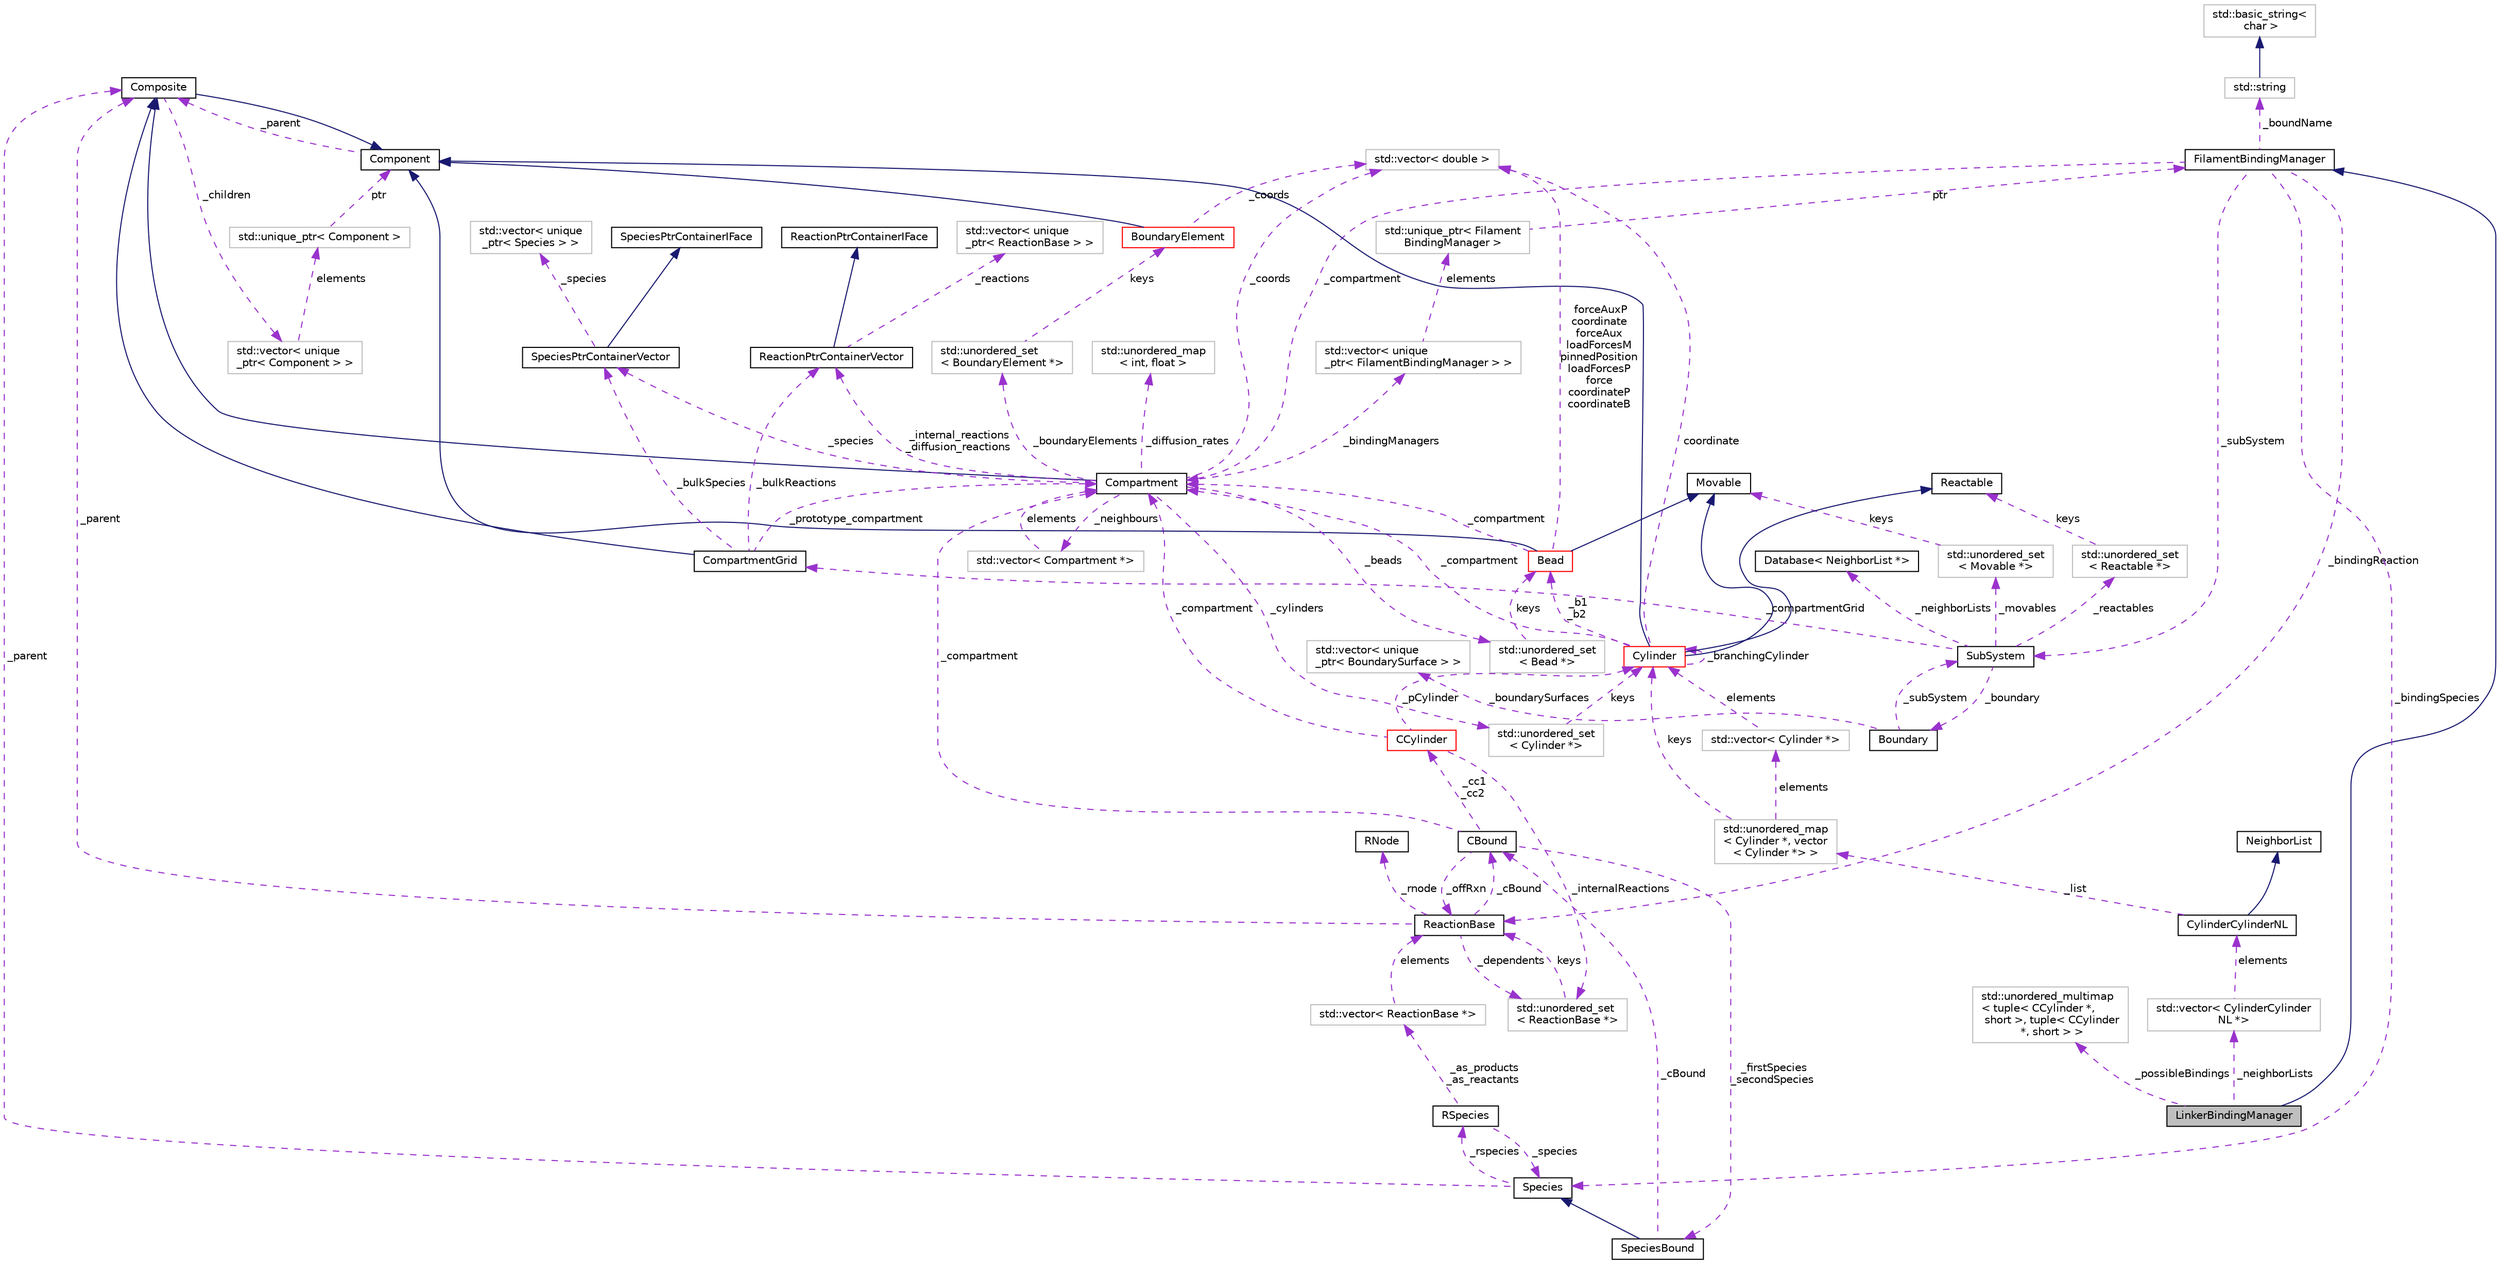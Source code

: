 digraph "LinkerBindingManager"
{
 // INTERACTIVE_SVG=YES
  edge [fontname="Helvetica",fontsize="10",labelfontname="Helvetica",labelfontsize="10"];
  node [fontname="Helvetica",fontsize="10",shape=record];
  Node2 [label="LinkerBindingManager",height=0.2,width=0.4,color="black", fillcolor="grey75", style="filled", fontcolor="black"];
  Node3 -> Node2 [dir="back",color="midnightblue",fontsize="10",style="solid",fontname="Helvetica"];
  Node3 [label="FilamentBindingManager",height=0.2,width=0.4,color="black", fillcolor="white", style="filled",URL="$classFilamentBindingManager.html",tooltip="To store and manage binding reactions. "];
  Node4 -> Node3 [dir="back",color="darkorchid3",fontsize="10",style="dashed",label=" _compartment" ,fontname="Helvetica"];
  Node4 [label="Compartment",height=0.2,width=0.4,color="black", fillcolor="white", style="filled",URL="$classCompartment.html",tooltip="A container or holding Species and Reactions. "];
  Node5 -> Node4 [dir="back",color="midnightblue",fontsize="10",style="solid",fontname="Helvetica"];
  Node5 [label="Composite",height=0.2,width=0.4,color="black", fillcolor="white", style="filled",URL="$classComposite.html",tooltip="The aggregating class for the Composite pattern. "];
  Node6 -> Node5 [dir="back",color="midnightblue",fontsize="10",style="solid",fontname="Helvetica"];
  Node6 [label="Component",height=0.2,width=0.4,color="black", fillcolor="white", style="filled",URL="$classComponent.html",tooltip="The base class for the Composite pattern hieararchy. "];
  Node5 -> Node6 [dir="back",color="darkorchid3",fontsize="10",style="dashed",label=" _parent" ,fontname="Helvetica"];
  Node7 -> Node5 [dir="back",color="darkorchid3",fontsize="10",style="dashed",label=" _children" ,fontname="Helvetica"];
  Node7 [label="std::vector\< unique\l_ptr\< Component \> \>",height=0.2,width=0.4,color="grey75", fillcolor="white", style="filled"];
  Node8 -> Node7 [dir="back",color="darkorchid3",fontsize="10",style="dashed",label=" elements" ,fontname="Helvetica"];
  Node8 [label="std::unique_ptr\< Component \>",height=0.2,width=0.4,color="grey75", fillcolor="white", style="filled"];
  Node6 -> Node8 [dir="back",color="darkorchid3",fontsize="10",style="dashed",label=" ptr" ,fontname="Helvetica"];
  Node9 -> Node4 [dir="back",color="darkorchid3",fontsize="10",style="dashed",label=" _beads" ,fontname="Helvetica"];
  Node9 [label="std::unordered_set\l\< Bead *\>",height=0.2,width=0.4,color="grey75", fillcolor="white", style="filled"];
  Node10 -> Node9 [dir="back",color="darkorchid3",fontsize="10",style="dashed",label=" keys" ,fontname="Helvetica"];
  Node10 [label="Bead",height=0.2,width=0.4,color="red", fillcolor="white", style="filled",URL="$classBead.html",tooltip="Represents a single coordinate between Cylinders, and holds forces needed for mechanical equilibratio..."];
  Node6 -> Node10 [dir="back",color="midnightblue",fontsize="10",style="solid",fontname="Helvetica"];
  Node14 -> Node10 [dir="back",color="midnightblue",fontsize="10",style="solid",fontname="Helvetica"];
  Node14 [label="Movable",height=0.2,width=0.4,color="black", fillcolor="white", style="filled",URL="$classMovable.html",tooltip="An abstract base class for a movable element in the SubSystem. "];
  Node4 -> Node10 [dir="back",color="darkorchid3",fontsize="10",style="dashed",label=" _compartment" ,fontname="Helvetica"];
  Node26 -> Node10 [dir="back",color="darkorchid3",fontsize="10",style="dashed",label=" forceAuxP\ncoordinate\nforceAux\nloadForcesM\npinnedPosition\nloadForcesP\nforce\ncoordinateP\ncoordinateB" ,fontname="Helvetica"];
  Node26 [label="std::vector\< double \>",height=0.2,width=0.4,color="grey75", fillcolor="white", style="filled"];
  Node80 -> Node4 [dir="back",color="darkorchid3",fontsize="10",style="dashed",label=" _neighbours" ,fontname="Helvetica"];
  Node80 [label="std::vector\< Compartment *\>",height=0.2,width=0.4,color="grey75", fillcolor="white", style="filled"];
  Node4 -> Node80 [dir="back",color="darkorchid3",fontsize="10",style="dashed",label=" elements" ,fontname="Helvetica"];
  Node81 -> Node4 [dir="back",color="darkorchid3",fontsize="10",style="dashed",label=" _cylinders" ,fontname="Helvetica"];
  Node81 [label="std::unordered_set\l\< Cylinder *\>",height=0.2,width=0.4,color="grey75", fillcolor="white", style="filled"];
  Node47 -> Node81 [dir="back",color="darkorchid3",fontsize="10",style="dashed",label=" keys" ,fontname="Helvetica"];
  Node47 [label="Cylinder",height=0.2,width=0.4,color="red", fillcolor="white", style="filled",URL="$classCylinder.html",tooltip="A container to store a MCylinder and CCylinder. "];
  Node6 -> Node47 [dir="back",color="midnightblue",fontsize="10",style="solid",fontname="Helvetica"];
  Node14 -> Node47 [dir="back",color="midnightblue",fontsize="10",style="solid",fontname="Helvetica"];
  Node16 -> Node47 [dir="back",color="midnightblue",fontsize="10",style="solid",fontname="Helvetica"];
  Node16 [label="Reactable",height=0.2,width=0.4,color="black", fillcolor="white", style="filled",URL="$classReactable.html",tooltip="An abstract base class for a reactable element in the SubSystem. "];
  Node47 -> Node47 [dir="back",color="darkorchid3",fontsize="10",style="dashed",label=" _branchingCylinder" ,fontname="Helvetica"];
  Node10 -> Node47 [dir="back",color="darkorchid3",fontsize="10",style="dashed",label=" _b1\n_b2" ,fontname="Helvetica"];
  Node4 -> Node47 [dir="back",color="darkorchid3",fontsize="10",style="dashed",label=" _compartment" ,fontname="Helvetica"];
  Node26 -> Node47 [dir="back",color="darkorchid3",fontsize="10",style="dashed",label=" coordinate" ,fontname="Helvetica"];
  Node82 -> Node4 [dir="back",color="darkorchid3",fontsize="10",style="dashed",label=" _boundaryElements" ,fontname="Helvetica"];
  Node82 [label="std::unordered_set\l\< BoundaryElement *\>",height=0.2,width=0.4,color="grey75", fillcolor="white", style="filled"];
  Node23 -> Node82 [dir="back",color="darkorchid3",fontsize="10",style="dashed",label=" keys" ,fontname="Helvetica"];
  Node23 [label="BoundaryElement",height=0.2,width=0.4,color="red", fillcolor="white", style="filled",URL="$classBoundaryElement.html",tooltip="Represents an element of a BoundarySurface. "];
  Node6 -> Node23 [dir="back",color="midnightblue",fontsize="10",style="solid",fontname="Helvetica"];
  Node26 -> Node23 [dir="back",color="darkorchid3",fontsize="10",style="dashed",label=" _coords" ,fontname="Helvetica"];
  Node28 -> Node4 [dir="back",color="darkorchid3",fontsize="10",style="dashed",label=" _internal_reactions\n_diffusion_reactions" ,fontname="Helvetica"];
  Node28 [label="ReactionPtrContainerVector",height=0.2,width=0.4,color="black", fillcolor="white", style="filled",URL="$classReactionPtrContainerVector.html",tooltip="A concrete class implementing the ReactionPtrContainerIFace, using vector<unique_ptr<ReactionBase>> a..."];
  Node29 -> Node28 [dir="back",color="midnightblue",fontsize="10",style="solid",fontname="Helvetica"];
  Node29 [label="ReactionPtrContainerIFace",height=0.2,width=0.4,color="black", fillcolor="white", style="filled",URL="$classReactionPtrContainerIFace.html",tooltip="An abstract interface for a container of pointers to reaction objects. "];
  Node30 -> Node28 [dir="back",color="darkorchid3",fontsize="10",style="dashed",label=" _reactions" ,fontname="Helvetica"];
  Node30 [label="std::vector\< unique\l_ptr\< ReactionBase \> \>",height=0.2,width=0.4,color="grey75", fillcolor="white", style="filled"];
  Node83 -> Node4 [dir="back",color="darkorchid3",fontsize="10",style="dashed",label=" _diffusion_rates" ,fontname="Helvetica"];
  Node83 [label="std::unordered_map\l\< int, float \>",height=0.2,width=0.4,color="grey75", fillcolor="white", style="filled"];
  Node26 -> Node4 [dir="back",color="darkorchid3",fontsize="10",style="dashed",label=" _coords" ,fontname="Helvetica"];
  Node84 -> Node4 [dir="back",color="darkorchid3",fontsize="10",style="dashed",label=" _bindingManagers" ,fontname="Helvetica"];
  Node84 [label="std::vector\< unique\l_ptr\< FilamentBindingManager \> \>",height=0.2,width=0.4,color="grey75", fillcolor="white", style="filled"];
  Node85 -> Node84 [dir="back",color="darkorchid3",fontsize="10",style="dashed",label=" elements" ,fontname="Helvetica"];
  Node85 [label="std::unique_ptr\< Filament\lBindingManager \>",height=0.2,width=0.4,color="grey75", fillcolor="white", style="filled"];
  Node3 -> Node85 [dir="back",color="darkorchid3",fontsize="10",style="dashed",label=" ptr" ,fontname="Helvetica"];
  Node74 -> Node4 [dir="back",color="darkorchid3",fontsize="10",style="dashed",label=" _species" ,fontname="Helvetica"];
  Node74 [label="SpeciesPtrContainerVector",height=0.2,width=0.4,color="black", fillcolor="white", style="filled",URL="$classSpeciesPtrContainerVector.html",tooltip="A concrete class implementing the SpeciesPtrContainerIFace, using vector<unique_ptr<Species>> as the ..."];
  Node75 -> Node74 [dir="back",color="midnightblue",fontsize="10",style="solid",fontname="Helvetica"];
  Node75 [label="SpeciesPtrContainerIFace",height=0.2,width=0.4,color="black", fillcolor="white", style="filled",URL="$classSpeciesPtrContainerIFace.html",tooltip="An abstract interface for a container of pointers to Species objects. "];
  Node76 -> Node74 [dir="back",color="darkorchid3",fontsize="10",style="dashed",label=" _species" ,fontname="Helvetica"];
  Node76 [label="std::vector\< unique\l_ptr\< Species \> \>",height=0.2,width=0.4,color="grey75", fillcolor="white", style="filled"];
  Node61 -> Node3 [dir="back",color="darkorchid3",fontsize="10",style="dashed",label=" _boundName" ,fontname="Helvetica"];
  Node61 [label="std::string",height=0.2,width=0.4,color="grey75", fillcolor="white", style="filled",tooltip="STL class. "];
  Node62 -> Node61 [dir="back",color="midnightblue",fontsize="10",style="solid",fontname="Helvetica"];
  Node62 [label="std::basic_string\<\l char \>",height=0.2,width=0.4,color="grey75", fillcolor="white", style="filled",tooltip="STL class. "];
  Node12 -> Node3 [dir="back",color="darkorchid3",fontsize="10",style="dashed",label=" _subSystem" ,fontname="Helvetica"];
  Node12 [label="SubSystem",height=0.2,width=0.4,color="black", fillcolor="white", style="filled",URL="$classSubSystem.html",tooltip="Manages all Movables and Reactables. "];
  Node13 -> Node12 [dir="back",color="darkorchid3",fontsize="10",style="dashed",label=" _movables" ,fontname="Helvetica"];
  Node13 [label="std::unordered_set\l\< Movable *\>",height=0.2,width=0.4,color="grey75", fillcolor="white", style="filled"];
  Node14 -> Node13 [dir="back",color="darkorchid3",fontsize="10",style="dashed",label=" keys" ,fontname="Helvetica"];
  Node15 -> Node12 [dir="back",color="darkorchid3",fontsize="10",style="dashed",label=" _reactables" ,fontname="Helvetica"];
  Node15 [label="std::unordered_set\l\< Reactable *\>",height=0.2,width=0.4,color="grey75", fillcolor="white", style="filled"];
  Node16 -> Node15 [dir="back",color="darkorchid3",fontsize="10",style="dashed",label=" keys" ,fontname="Helvetica"];
  Node17 -> Node12 [dir="back",color="darkorchid3",fontsize="10",style="dashed",label=" _boundary" ,fontname="Helvetica"];
  Node17 [label="Boundary",height=0.2,width=0.4,color="black", fillcolor="white", style="filled",URL="$classBoundary.html",tooltip="To store all BoundarySurfaces that are in the SubSystem. "];
  Node12 -> Node17 [dir="back",color="darkorchid3",fontsize="10",style="dashed",label=" _subSystem" ,fontname="Helvetica"];
  Node18 -> Node17 [dir="back",color="darkorchid3",fontsize="10",style="dashed",label=" _boundarySurfaces" ,fontname="Helvetica"];
  Node18 [label="std::vector\< unique\l_ptr\< BoundarySurface \> \>",height=0.2,width=0.4,color="grey75", fillcolor="white", style="filled"];
  Node27 -> Node12 [dir="back",color="darkorchid3",fontsize="10",style="dashed",label=" _compartmentGrid" ,fontname="Helvetica"];
  Node27 [label="CompartmentGrid",height=0.2,width=0.4,color="black", fillcolor="white", style="filled",URL="$classCompartmentGrid.html",tooltip="A simple n-dimensional grid of Compartment objects. "];
  Node5 -> Node27 [dir="back",color="midnightblue",fontsize="10",style="solid",fontname="Helvetica"];
  Node4 -> Node27 [dir="back",color="darkorchid3",fontsize="10",style="dashed",label=" _prototype_compartment" ,fontname="Helvetica"];
  Node28 -> Node27 [dir="back",color="darkorchid3",fontsize="10",style="dashed",label=" _bulkReactions" ,fontname="Helvetica"];
  Node74 -> Node27 [dir="back",color="darkorchid3",fontsize="10",style="dashed",label=" _bulkSpecies" ,fontname="Helvetica"];
  Node78 -> Node12 [dir="back",color="darkorchid3",fontsize="10",style="dashed",label=" _neighborLists" ,fontname="Helvetica"];
  Node78 [label="Database\< NeighborList *\>",height=0.2,width=0.4,color="black", fillcolor="white", style="filled",URL="$classDatabase.html"];
  Node32 -> Node3 [dir="back",color="darkorchid3",fontsize="10",style="dashed",label=" _bindingReaction" ,fontname="Helvetica"];
  Node32 [label="ReactionBase",height=0.2,width=0.4,color="black", fillcolor="white", style="filled",URL="$classReactionBase.html",tooltip="Represents an abstract interface for simple chemical reactions of the form A + B -> C..."];
  Node5 -> Node32 [dir="back",color="darkorchid3",fontsize="10",style="dashed",label=" _parent" ,fontname="Helvetica"];
  Node33 -> Node32 [dir="back",color="darkorchid3",fontsize="10",style="dashed",label=" _dependents" ,fontname="Helvetica"];
  Node33 [label="std::unordered_set\l\< ReactionBase *\>",height=0.2,width=0.4,color="grey75", fillcolor="white", style="filled"];
  Node32 -> Node33 [dir="back",color="darkorchid3",fontsize="10",style="dashed",label=" keys" ,fontname="Helvetica"];
  Node34 -> Node32 [dir="back",color="darkorchid3",fontsize="10",style="dashed",label=" _cBound" ,fontname="Helvetica"];
  Node34 [label="CBound",height=0.2,width=0.4,color="black", fillcolor="white", style="filled",URL="$classCBound.html",tooltip="Represents a chemical object that is bound to a Filament. "];
  Node35 -> Node34 [dir="back",color="darkorchid3",fontsize="10",style="dashed",label=" _cc1\n_cc2" ,fontname="Helvetica"];
  Node35 [label="CCylinder",height=0.2,width=0.4,color="red", fillcolor="white", style="filled",URL="$classCCylinder.html",tooltip="Holds all CMonomers and Reactions associated with it. "];
  Node47 -> Node35 [dir="back",color="darkorchid3",fontsize="10",style="dashed",label=" _pCylinder" ,fontname="Helvetica"];
  Node4 -> Node35 [dir="back",color="darkorchid3",fontsize="10",style="dashed",label=" _compartment" ,fontname="Helvetica"];
  Node33 -> Node35 [dir="back",color="darkorchid3",fontsize="10",style="dashed",label=" _internalReactions" ,fontname="Helvetica"];
  Node4 -> Node34 [dir="back",color="darkorchid3",fontsize="10",style="dashed",label=" _compartment" ,fontname="Helvetica"];
  Node46 -> Node34 [dir="back",color="darkorchid3",fontsize="10",style="dashed",label=" _firstSpecies\n_secondSpecies" ,fontname="Helvetica"];
  Node46 [label="SpeciesBound",height=0.2,width=0.4,color="black", fillcolor="white", style="filled",URL="$classSpeciesBound.html",tooltip="Used for species that can be bound to a Filament. "];
  Node43 -> Node46 [dir="back",color="midnightblue",fontsize="10",style="solid",fontname="Helvetica"];
  Node43 [label="Species",height=0.2,width=0.4,color="black", fillcolor="white", style="filled",URL="$classSpecies.html",tooltip="Represents chemical molecules, tracks their copy number and can be used in Reactions. "];
  Node44 -> Node43 [dir="back",color="darkorchid3",fontsize="10",style="dashed",label=" _rspecies" ,fontname="Helvetica"];
  Node44 [label="RSpecies",height=0.2,width=0.4,color="black", fillcolor="white", style="filled",URL="$classRSpecies.html",tooltip="Represents the reactive aspect of chemical molecules. "];
  Node45 -> Node44 [dir="back",color="darkorchid3",fontsize="10",style="dashed",label=" _as_products\n_as_reactants" ,fontname="Helvetica"];
  Node45 [label="std::vector\< ReactionBase *\>",height=0.2,width=0.4,color="grey75", fillcolor="white", style="filled"];
  Node32 -> Node45 [dir="back",color="darkorchid3",fontsize="10",style="dashed",label=" elements" ,fontname="Helvetica"];
  Node43 -> Node44 [dir="back",color="darkorchid3",fontsize="10",style="dashed",label=" _species" ,fontname="Helvetica"];
  Node5 -> Node43 [dir="back",color="darkorchid3",fontsize="10",style="dashed",label=" _parent" ,fontname="Helvetica"];
  Node34 -> Node46 [dir="back",color="darkorchid3",fontsize="10",style="dashed",label=" _cBound" ,fontname="Helvetica"];
  Node32 -> Node34 [dir="back",color="darkorchid3",fontsize="10",style="dashed",label=" _offRxn" ,fontname="Helvetica"];
  Node73 -> Node32 [dir="back",color="darkorchid3",fontsize="10",style="dashed",label=" _rnode" ,fontname="Helvetica"];
  Node73 [label="RNode",height=0.2,width=0.4,color="black", fillcolor="white", style="filled",URL="$classRNode.html",tooltip="This is an abstract base class for classes that need to be associated with the given Reaction object..."];
  Node43 -> Node3 [dir="back",color="darkorchid3",fontsize="10",style="dashed",label=" _bindingSpecies" ,fontname="Helvetica"];
  Node86 -> Node2 [dir="back",color="darkorchid3",fontsize="10",style="dashed",label=" _possibleBindings" ,fontname="Helvetica"];
  Node86 [label="std::unordered_multimap\l\< tuple\< CCylinder *,\l short \>, tuple\< CCylinder\l *, short \> \>",height=0.2,width=0.4,color="grey75", fillcolor="white", style="filled"];
  Node87 -> Node2 [dir="back",color="darkorchid3",fontsize="10",style="dashed",label=" _neighborLists" ,fontname="Helvetica"];
  Node87 [label="std::vector\< CylinderCylinder\lNL *\>",height=0.2,width=0.4,color="grey75", fillcolor="white", style="filled"];
  Node88 -> Node87 [dir="back",color="darkorchid3",fontsize="10",style="dashed",label=" elements" ,fontname="Helvetica"];
  Node88 [label="CylinderCylinderNL",height=0.2,width=0.4,color="black", fillcolor="white", style="filled",URL="$classCylinderCylinderNL.html",tooltip="An implementation of NeighborList for Cylinder-Cylinder interactions This can be a half or full list ..."];
  Node89 -> Node88 [dir="back",color="midnightblue",fontsize="10",style="solid",fontname="Helvetica"];
  Node89 [label="NeighborList",height=0.2,width=0.4,color="black", fillcolor="white", style="filled",URL="$classNeighborList.html",tooltip="To hold an external neighbor list of general type. "];
  Node90 -> Node88 [dir="back",color="darkorchid3",fontsize="10",style="dashed",label=" _list" ,fontname="Helvetica"];
  Node90 [label="std::unordered_map\l\< Cylinder *, vector\l\< Cylinder *\> \>",height=0.2,width=0.4,color="grey75", fillcolor="white", style="filled"];
  Node47 -> Node90 [dir="back",color="darkorchid3",fontsize="10",style="dashed",label=" keys" ,fontname="Helvetica"];
  Node53 -> Node90 [dir="back",color="darkorchid3",fontsize="10",style="dashed",label=" elements" ,fontname="Helvetica"];
  Node53 [label="std::vector\< Cylinder *\>",height=0.2,width=0.4,color="grey75", fillcolor="white", style="filled"];
  Node47 -> Node53 [dir="back",color="darkorchid3",fontsize="10",style="dashed",label=" elements" ,fontname="Helvetica"];
}
